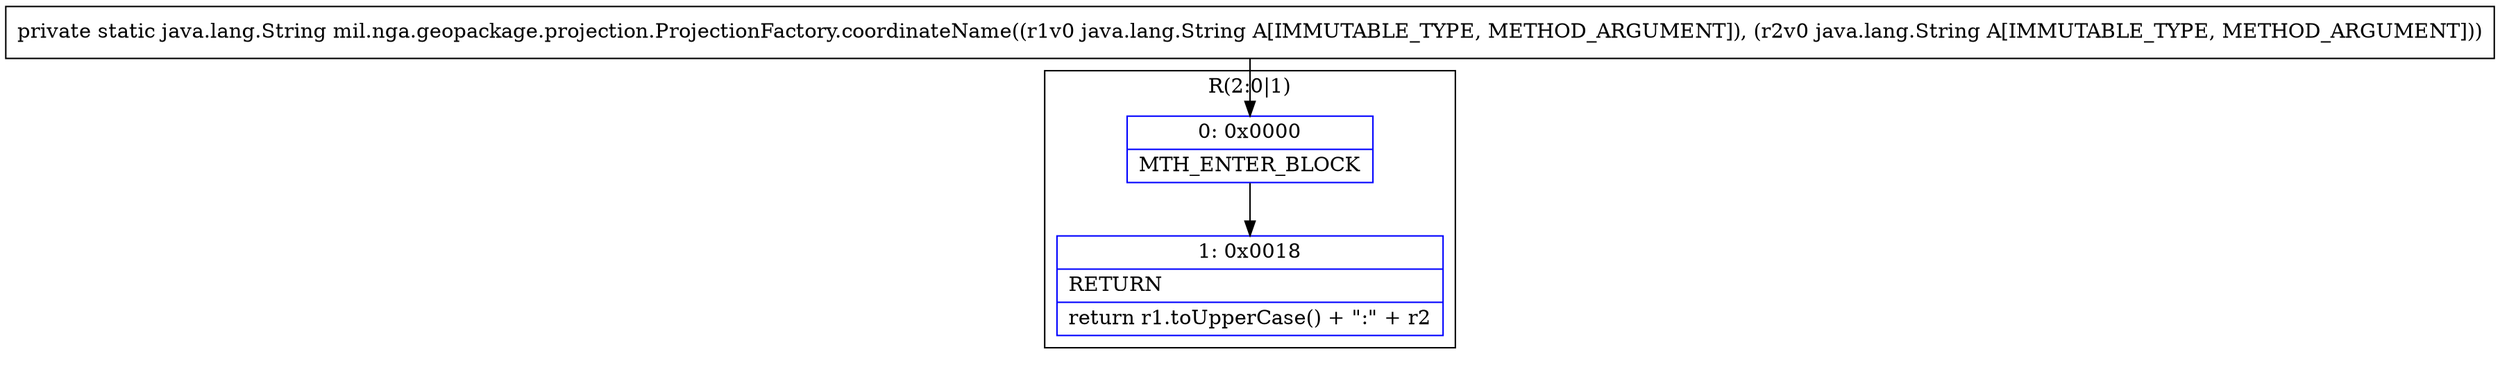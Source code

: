 digraph "CFG formil.nga.geopackage.projection.ProjectionFactory.coordinateName(Ljava\/lang\/String;Ljava\/lang\/String;)Ljava\/lang\/String;" {
subgraph cluster_Region_1971236330 {
label = "R(2:0|1)";
node [shape=record,color=blue];
Node_0 [shape=record,label="{0\:\ 0x0000|MTH_ENTER_BLOCK\l}"];
Node_1 [shape=record,label="{1\:\ 0x0018|RETURN\l|return r1.toUpperCase() + \":\" + r2\l}"];
}
MethodNode[shape=record,label="{private static java.lang.String mil.nga.geopackage.projection.ProjectionFactory.coordinateName((r1v0 java.lang.String A[IMMUTABLE_TYPE, METHOD_ARGUMENT]), (r2v0 java.lang.String A[IMMUTABLE_TYPE, METHOD_ARGUMENT])) }"];
MethodNode -> Node_0;
Node_0 -> Node_1;
}


